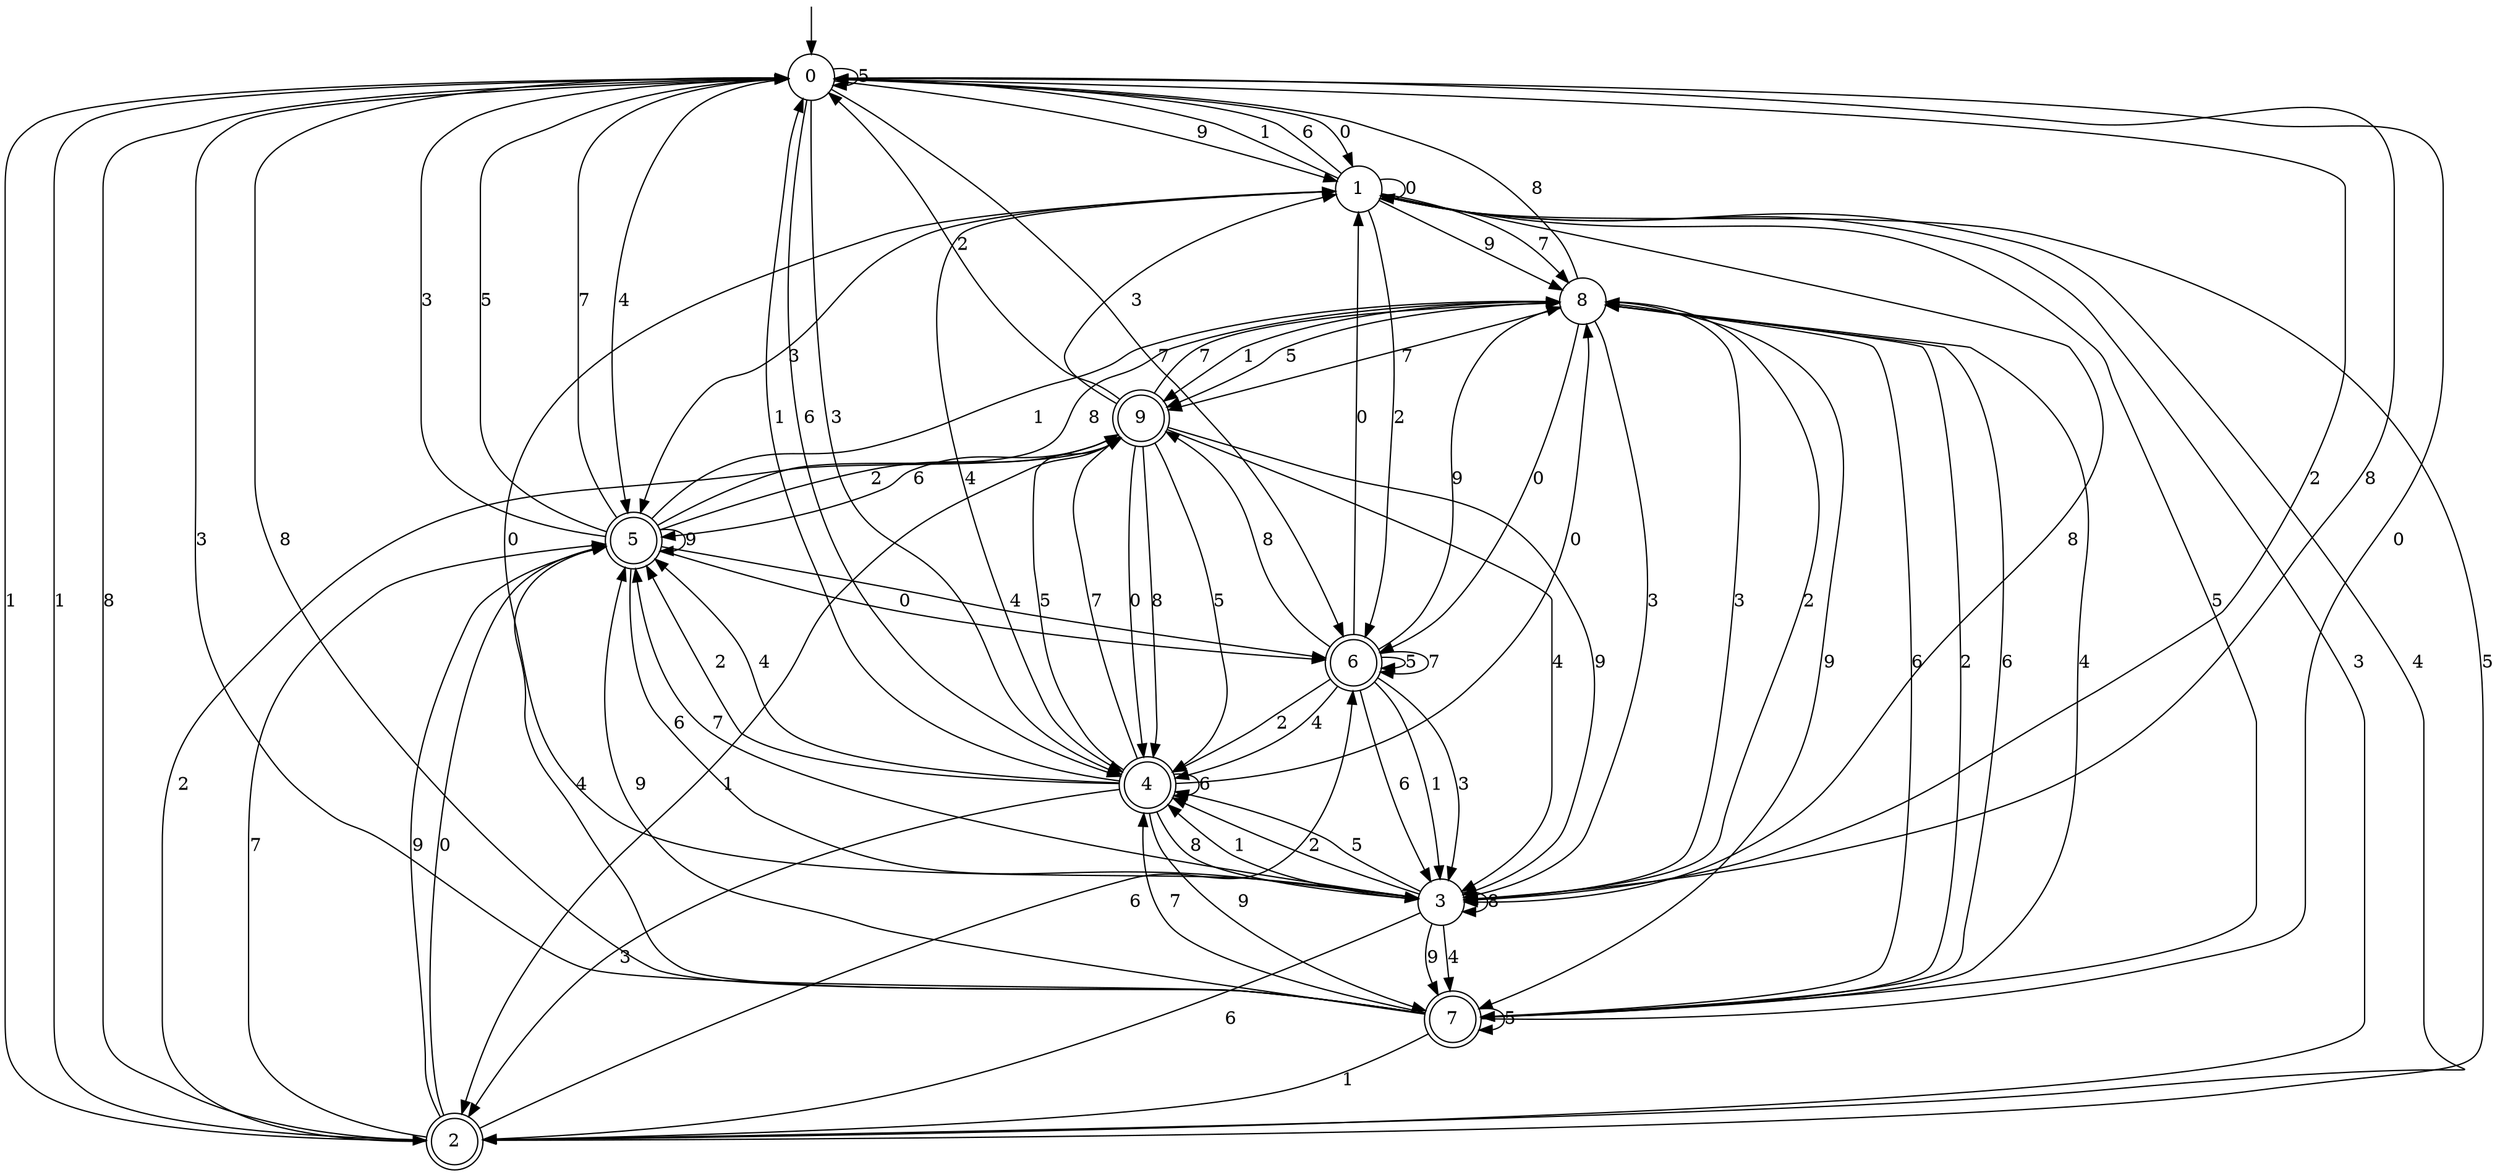 digraph g {

	s0 [shape="circle" label="0"];
	s1 [shape="circle" label="1"];
	s2 [shape="doublecircle" label="2"];
	s3 [shape="circle" label="3"];
	s4 [shape="doublecircle" label="4"];
	s5 [shape="doublecircle" label="5"];
	s6 [shape="doublecircle" label="6"];
	s7 [shape="doublecircle" label="7"];
	s8 [shape="circle" label="8"];
	s9 [shape="doublecircle" label="9"];
	s0 -> s1 [label="0"];
	s0 -> s2 [label="1"];
	s0 -> s3 [label="2"];
	s0 -> s4 [label="3"];
	s0 -> s5 [label="4"];
	s0 -> s0 [label="5"];
	s0 -> s4 [label="6"];
	s0 -> s6 [label="7"];
	s0 -> s3 [label="8"];
	s0 -> s1 [label="9"];
	s1 -> s1 [label="0"];
	s1 -> s0 [label="1"];
	s1 -> s6 [label="2"];
	s1 -> s5 [label="3"];
	s1 -> s4 [label="4"];
	s1 -> s7 [label="5"];
	s1 -> s0 [label="6"];
	s1 -> s8 [label="7"];
	s1 -> s3 [label="8"];
	s1 -> s8 [label="9"];
	s2 -> s5 [label="0"];
	s2 -> s0 [label="1"];
	s2 -> s9 [label="2"];
	s2 -> s1 [label="3"];
	s2 -> s1 [label="4"];
	s2 -> s1 [label="5"];
	s2 -> s6 [label="6"];
	s2 -> s5 [label="7"];
	s2 -> s0 [label="8"];
	s2 -> s5 [label="9"];
	s3 -> s1 [label="0"];
	s3 -> s4 [label="1"];
	s3 -> s4 [label="2"];
	s3 -> s8 [label="3"];
	s3 -> s7 [label="4"];
	s3 -> s4 [label="5"];
	s3 -> s2 [label="6"];
	s3 -> s5 [label="7"];
	s3 -> s3 [label="8"];
	s3 -> s7 [label="9"];
	s4 -> s8 [label="0"];
	s4 -> s0 [label="1"];
	s4 -> s5 [label="2"];
	s4 -> s2 [label="3"];
	s4 -> s5 [label="4"];
	s4 -> s9 [label="5"];
	s4 -> s4 [label="6"];
	s4 -> s9 [label="7"];
	s4 -> s3 [label="8"];
	s4 -> s7 [label="9"];
	s5 -> s6 [label="0"];
	s5 -> s8 [label="1"];
	s5 -> s9 [label="2"];
	s5 -> s0 [label="3"];
	s5 -> s6 [label="4"];
	s5 -> s0 [label="5"];
	s5 -> s3 [label="6"];
	s5 -> s0 [label="7"];
	s5 -> s8 [label="8"];
	s5 -> s5 [label="9"];
	s6 -> s1 [label="0"];
	s6 -> s3 [label="1"];
	s6 -> s4 [label="2"];
	s6 -> s3 [label="3"];
	s6 -> s4 [label="4"];
	s6 -> s6 [label="5"];
	s6 -> s3 [label="6"];
	s6 -> s6 [label="7"];
	s6 -> s9 [label="8"];
	s6 -> s8 [label="9"];
	s7 -> s0 [label="0"];
	s7 -> s2 [label="1"];
	s7 -> s8 [label="2"];
	s7 -> s0 [label="3"];
	s7 -> s5 [label="4"];
	s7 -> s7 [label="5"];
	s7 -> s8 [label="6"];
	s7 -> s4 [label="7"];
	s7 -> s0 [label="8"];
	s7 -> s5 [label="9"];
	s8 -> s6 [label="0"];
	s8 -> s9 [label="1"];
	s8 -> s3 [label="2"];
	s8 -> s3 [label="3"];
	s8 -> s7 [label="4"];
	s8 -> s9 [label="5"];
	s8 -> s7 [label="6"];
	s8 -> s9 [label="7"];
	s8 -> s0 [label="8"];
	s8 -> s7 [label="9"];
	s9 -> s4 [label="0"];
	s9 -> s2 [label="1"];
	s9 -> s0 [label="2"];
	s9 -> s1 [label="3"];
	s9 -> s3 [label="4"];
	s9 -> s4 [label="5"];
	s9 -> s5 [label="6"];
	s9 -> s8 [label="7"];
	s9 -> s4 [label="8"];
	s9 -> s3 [label="9"];

__start0 [label="" shape="none" width="0" height="0"];
__start0 -> s0;

}
